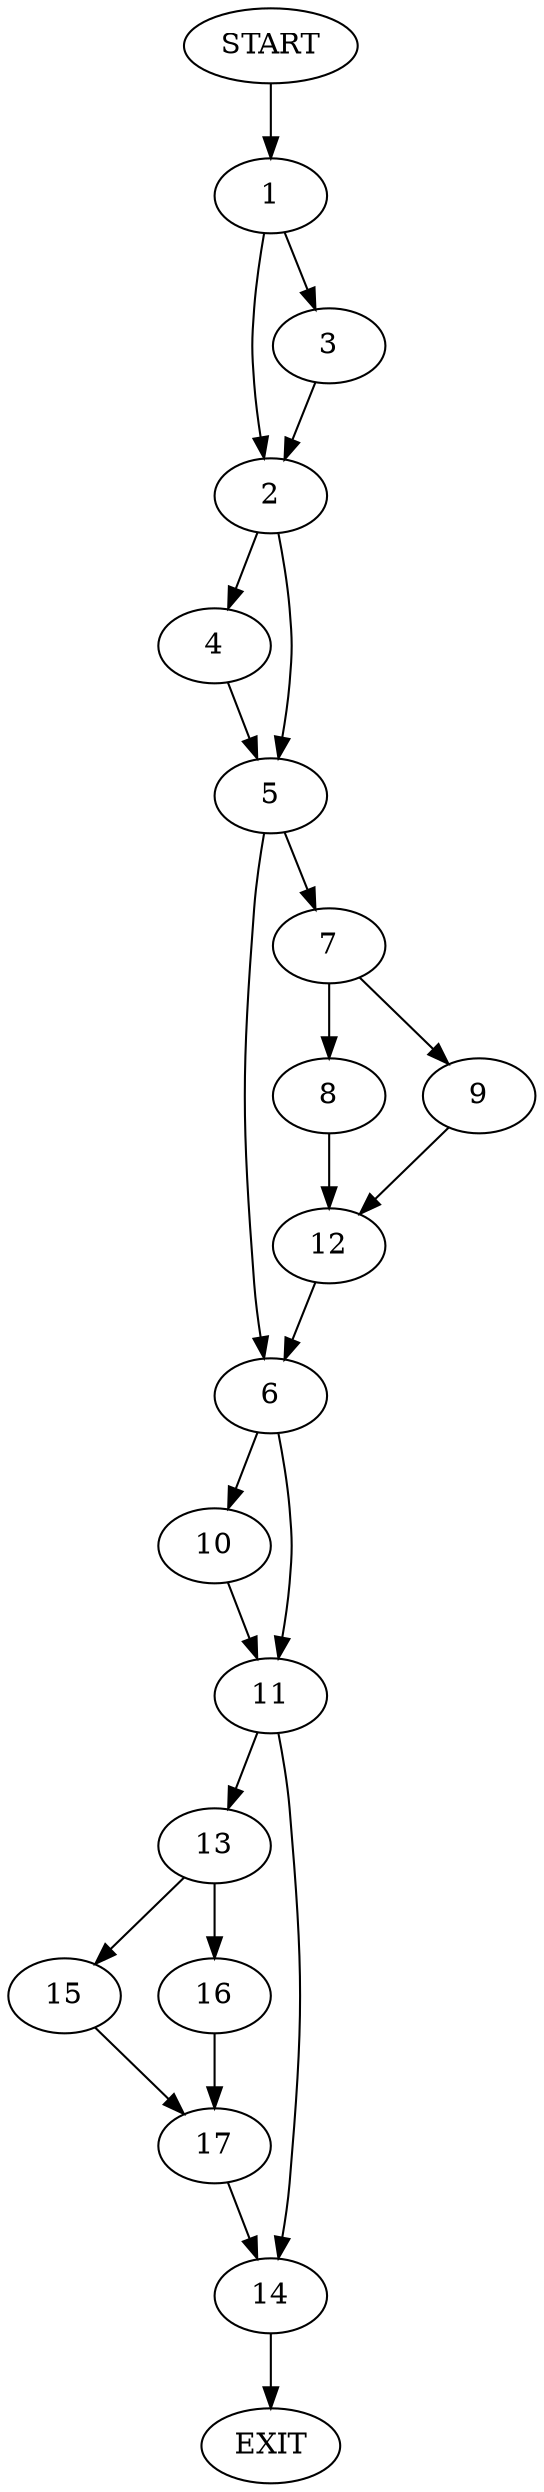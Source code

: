 digraph {
0 [label="START"]
18 [label="EXIT"]
0 -> 1
1 -> 2
1 -> 3
2 -> 4
2 -> 5
3 -> 2
5 -> 6
5 -> 7
4 -> 5
7 -> 8
7 -> 9
6 -> 10
6 -> 11
8 -> 12
9 -> 12
12 -> 6
11 -> 13
11 -> 14
10 -> 11
14 -> 18
13 -> 15
13 -> 16
15 -> 17
16 -> 17
17 -> 14
}
